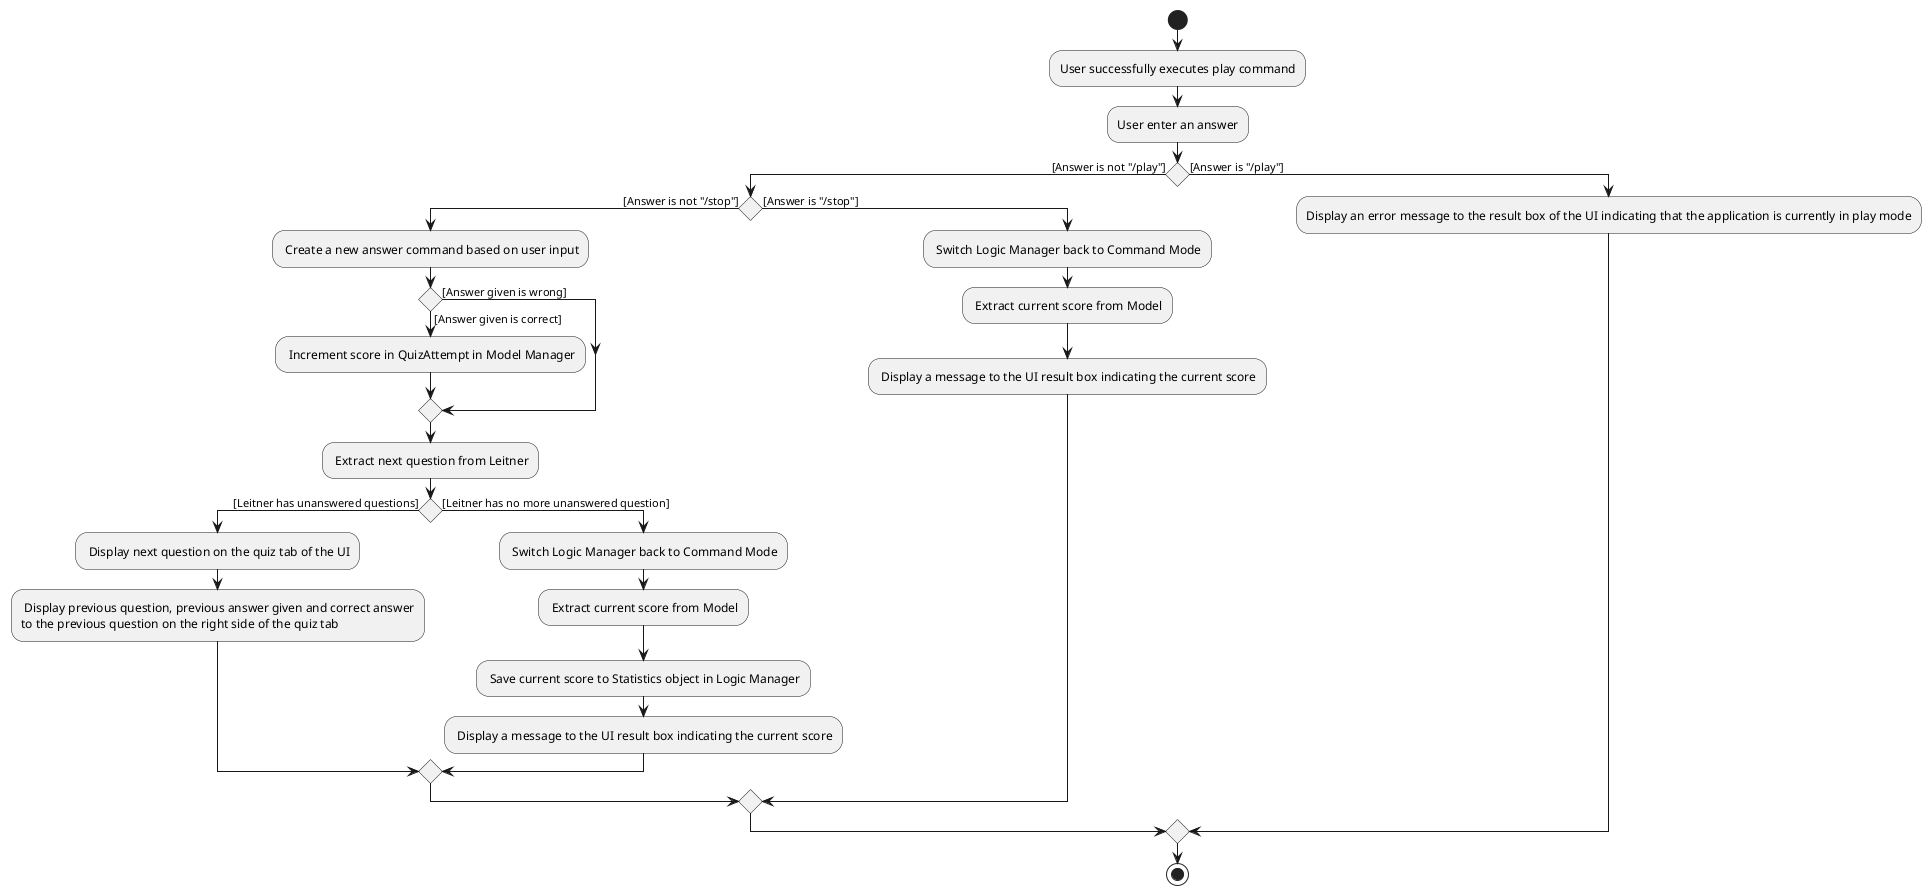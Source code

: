 @startuml
start
:User successfully executes play command;
:User enter an answer;
if() then ([Answer is not "/play"])
    if() then ([Answer is not "/stop"])
        : Create a new answer command based on user input;
        if() then ([Answer given is correct])
        : Increment score in QuizAttempt in Model Manager;
        else([Answer given is wrong])
        endif
        : Extract next question from Leitner;
        if() then ([Leitner has unanswered questions])
        : Display next question on the quiz tab of the UI;
        : Display previous question, previous answer given and correct answer
        to the previous question on the right side of the quiz tab;
        else ([Leitner has no more unanswered question])
        : Switch Logic Manager back to Command Mode;
        : Extract current score from Model;
        : Save current score to Statistics object in Logic Manager;
        : Display a message to the UI result box indicating the current score;
        endif
    else ([Answer is "/stop"])
    : Switch Logic Manager back to Command Mode;
    : Extract current score from Model;
    : Display a message to the UI result box indicating the current score;
    endif
else([Answer is "/play"])
:Display an error message to the result box of the UI indicating that the application is currently in play mode;
endif
stop
@enduml
